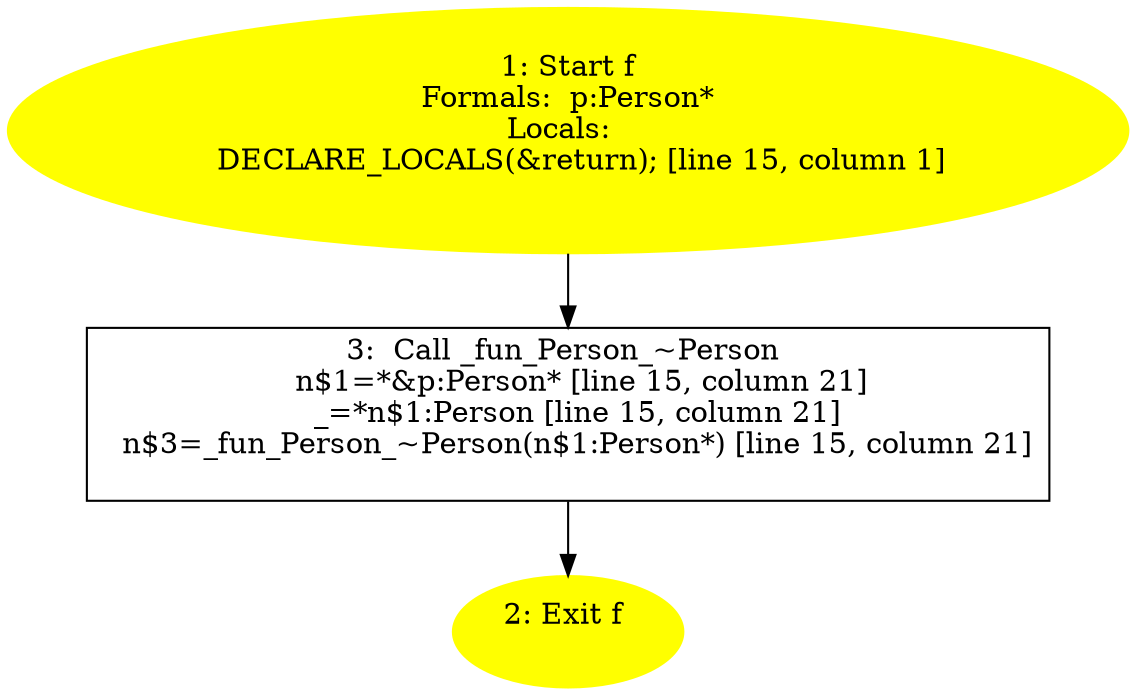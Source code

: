 /* @generated */
digraph cfg {
"f#3072121847520995784.879d673a5bab84df6d2f71ce7f834b14_1" [label="1: Start f\nFormals:  p:Person*\nLocals:  \n   DECLARE_LOCALS(&return); [line 15, column 1]\n " color=yellow style=filled]
	

	 "f#3072121847520995784.879d673a5bab84df6d2f71ce7f834b14_1" -> "f#3072121847520995784.879d673a5bab84df6d2f71ce7f834b14_3" ;
"f#3072121847520995784.879d673a5bab84df6d2f71ce7f834b14_2" [label="2: Exit f \n  " color=yellow style=filled]
	

"f#3072121847520995784.879d673a5bab84df6d2f71ce7f834b14_3" [label="3:  Call _fun_Person_~Person \n   n$1=*&p:Person* [line 15, column 21]\n  _=*n$1:Person [line 15, column 21]\n  n$3=_fun_Person_~Person(n$1:Person*) [line 15, column 21]\n " shape="box"]
	

	 "f#3072121847520995784.879d673a5bab84df6d2f71ce7f834b14_3" -> "f#3072121847520995784.879d673a5bab84df6d2f71ce7f834b14_2" ;
}
